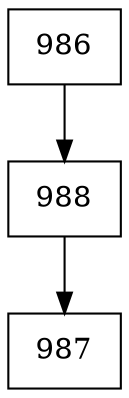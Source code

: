 digraph G {
  node [shape=record];
  node0 [label="{986}"];
  node0 -> node1;
  node1 [label="{988}"];
  node1 -> node2;
  node2 [label="{987}"];
}
